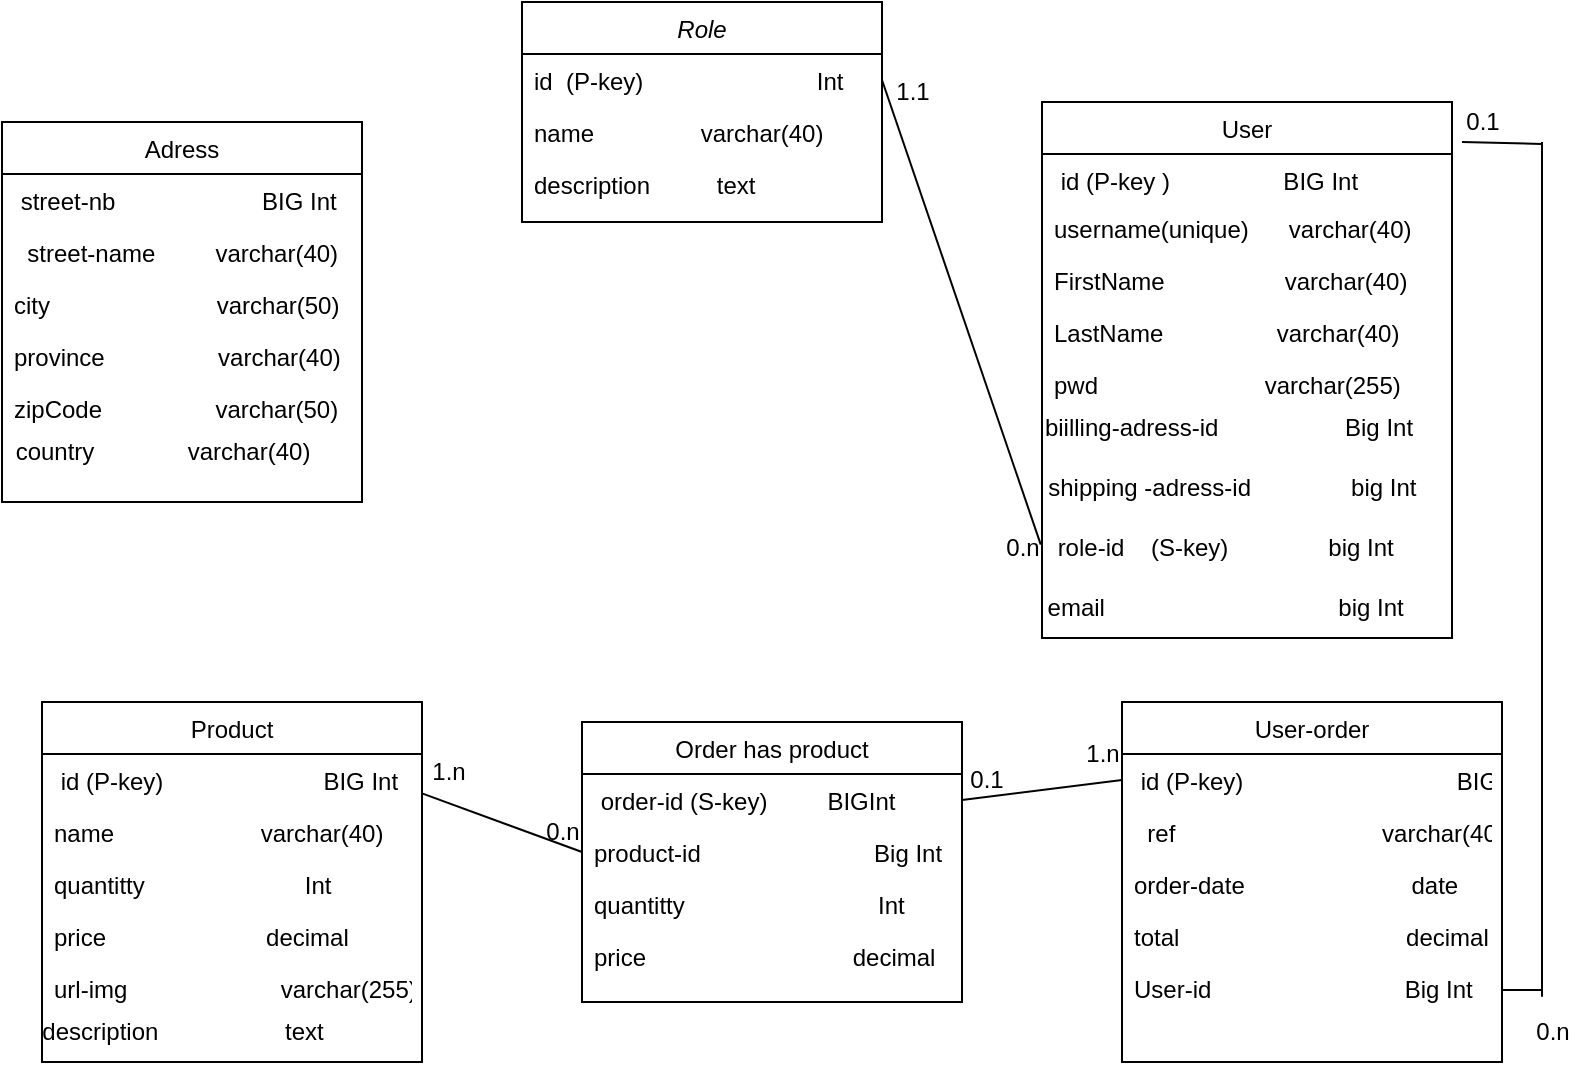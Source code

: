 <mxfile version="22.1.0" type="github">
  <diagram id="C5RBs43oDa-KdzZeNtuy" name="Page-1">
    <mxGraphModel dx="2206" dy="669" grid="1" gridSize="10" guides="1" tooltips="1" connect="1" arrows="1" fold="1" page="1" pageScale="1" pageWidth="827" pageHeight="1169" math="0" shadow="0">
      <root>
        <mxCell id="WIyWlLk6GJQsqaUBKTNV-0" />
        <mxCell id="WIyWlLk6GJQsqaUBKTNV-1" parent="WIyWlLk6GJQsqaUBKTNV-0" />
        <mxCell id="zkfFHV4jXpPFQw0GAbJ--0" value="Role" style="swimlane;fontStyle=2;align=center;verticalAlign=top;childLayout=stackLayout;horizontal=1;startSize=26;horizontalStack=0;resizeParent=1;resizeLast=0;collapsible=1;marginBottom=0;rounded=0;shadow=0;strokeWidth=1;" parent="WIyWlLk6GJQsqaUBKTNV-1" vertex="1">
          <mxGeometry x="180" y="70" width="180" height="110" as="geometry">
            <mxRectangle x="230" y="140" width="160" height="26" as="alternateBounds" />
          </mxGeometry>
        </mxCell>
        <mxCell id="zkfFHV4jXpPFQw0GAbJ--1" value="id  (P-key)                          Int" style="text;align=left;verticalAlign=top;spacingLeft=4;spacingRight=4;overflow=hidden;rotatable=0;points=[[0,0.5],[1,0.5]];portConstraint=eastwest;" parent="zkfFHV4jXpPFQw0GAbJ--0" vertex="1">
          <mxGeometry y="26" width="180" height="26" as="geometry" />
        </mxCell>
        <mxCell id="zkfFHV4jXpPFQw0GAbJ--2" value="name                varchar(40)" style="text;align=left;verticalAlign=top;spacingLeft=4;spacingRight=4;overflow=hidden;rotatable=0;points=[[0,0.5],[1,0.5]];portConstraint=eastwest;rounded=0;shadow=0;html=0;" parent="zkfFHV4jXpPFQw0GAbJ--0" vertex="1">
          <mxGeometry y="52" width="180" height="26" as="geometry" />
        </mxCell>
        <mxCell id="zkfFHV4jXpPFQw0GAbJ--3" value="description          text" style="text;align=left;verticalAlign=top;spacingLeft=4;spacingRight=4;overflow=hidden;rotatable=0;points=[[0,0.5],[1,0.5]];portConstraint=eastwest;rounded=0;shadow=0;html=0;" parent="zkfFHV4jXpPFQw0GAbJ--0" vertex="1">
          <mxGeometry y="78" width="180" height="26" as="geometry" />
        </mxCell>
        <mxCell id="zkfFHV4jXpPFQw0GAbJ--17" value="User" style="swimlane;fontStyle=0;align=center;verticalAlign=top;childLayout=stackLayout;horizontal=1;startSize=26;horizontalStack=0;resizeParent=1;resizeLast=0;collapsible=1;marginBottom=0;rounded=0;shadow=0;strokeWidth=1;" parent="WIyWlLk6GJQsqaUBKTNV-1" vertex="1">
          <mxGeometry x="440" y="120" width="205" height="268" as="geometry">
            <mxRectangle x="540" y="40" width="160" height="26" as="alternateBounds" />
          </mxGeometry>
        </mxCell>
        <mxCell id="zkfFHV4jXpPFQw0GAbJ--18" value=" id (P-key )                 BIG Int&#xa;                               " style="text;align=left;verticalAlign=top;spacingLeft=4;spacingRight=4;overflow=hidden;rotatable=0;points=[[0,0.5],[1,0.5]];portConstraint=eastwest;" parent="zkfFHV4jXpPFQw0GAbJ--17" vertex="1">
          <mxGeometry y="26" width="205" height="24" as="geometry" />
        </mxCell>
        <mxCell id="zkfFHV4jXpPFQw0GAbJ--19" value="username(unique)      varchar(40)" style="text;align=left;verticalAlign=top;spacingLeft=4;spacingRight=4;overflow=hidden;rotatable=0;points=[[0,0.5],[1,0.5]];portConstraint=eastwest;rounded=0;shadow=0;html=0;" parent="zkfFHV4jXpPFQw0GAbJ--17" vertex="1">
          <mxGeometry y="50" width="205" height="26" as="geometry" />
        </mxCell>
        <mxCell id="zkfFHV4jXpPFQw0GAbJ--20" value="FirstName                  varchar(40)" style="text;align=left;verticalAlign=top;spacingLeft=4;spacingRight=4;overflow=hidden;rotatable=0;points=[[0,0.5],[1,0.5]];portConstraint=eastwest;rounded=0;shadow=0;html=0;" parent="zkfFHV4jXpPFQw0GAbJ--17" vertex="1">
          <mxGeometry y="76" width="205" height="26" as="geometry" />
        </mxCell>
        <mxCell id="zkfFHV4jXpPFQw0GAbJ--21" value="LastName                 varchar(40)             " style="text;align=left;verticalAlign=top;spacingLeft=4;spacingRight=4;overflow=hidden;rotatable=0;points=[[0,0.5],[1,0.5]];portConstraint=eastwest;rounded=0;shadow=0;html=0;" parent="zkfFHV4jXpPFQw0GAbJ--17" vertex="1">
          <mxGeometry y="102" width="205" height="26" as="geometry" />
        </mxCell>
        <mxCell id="zkfFHV4jXpPFQw0GAbJ--22" value="pwd                         varchar(255)" style="text;align=left;verticalAlign=top;spacingLeft=4;spacingRight=4;overflow=hidden;rotatable=0;points=[[0,0.5],[1,0.5]];portConstraint=eastwest;rounded=0;shadow=0;html=0;" parent="zkfFHV4jXpPFQw0GAbJ--17" vertex="1">
          <mxGeometry y="128" width="205" height="20" as="geometry" />
        </mxCell>
        <mxCell id="OAeWzW9v6XjA286TBy4v-3" value="biilling-adress-id&amp;nbsp; &amp;nbsp; &amp;nbsp; &amp;nbsp; &amp;nbsp; &amp;nbsp; &amp;nbsp; &amp;nbsp; &amp;nbsp; &amp;nbsp;Big Int&amp;nbsp; &amp;nbsp; &amp;nbsp;&amp;nbsp;" style="text;html=1;align=center;verticalAlign=middle;resizable=0;points=[];autosize=1;strokeColor=none;fillColor=none;" vertex="1" parent="zkfFHV4jXpPFQw0GAbJ--17">
          <mxGeometry y="148" width="205" height="30" as="geometry" />
        </mxCell>
        <mxCell id="OAeWzW9v6XjA286TBy4v-2" value="shipping -adress-id&amp;nbsp; &amp;nbsp; &amp;nbsp; &amp;nbsp; &amp;nbsp; &amp;nbsp; &amp;nbsp; &amp;nbsp;big Int&amp;nbsp; &amp;nbsp; &amp;nbsp;" style="text;html=1;align=center;verticalAlign=middle;resizable=0;points=[];autosize=1;strokeColor=none;fillColor=none;" vertex="1" parent="zkfFHV4jXpPFQw0GAbJ--17">
          <mxGeometry y="178" width="205" height="30" as="geometry" />
        </mxCell>
        <mxCell id="OAeWzW9v6XjA286TBy4v-5" value="role-id&amp;nbsp; &amp;nbsp; (S-key)&amp;nbsp; &amp;nbsp; &amp;nbsp; &amp;nbsp; &amp;nbsp; &amp;nbsp; &amp;nbsp; &amp;nbsp;big Int&amp;nbsp; &amp;nbsp; &amp;nbsp; &amp;nbsp;" style="text;html=1;align=center;verticalAlign=middle;resizable=0;points=[];autosize=1;strokeColor=none;fillColor=none;" vertex="1" parent="zkfFHV4jXpPFQw0GAbJ--17">
          <mxGeometry y="208" width="205" height="30" as="geometry" />
        </mxCell>
        <mxCell id="OAeWzW9v6XjA286TBy4v-7" value="email&amp;nbsp; &amp;nbsp; &amp;nbsp; &amp;nbsp; &amp;nbsp; &amp;nbsp; &amp;nbsp; &amp;nbsp; &amp;nbsp; &amp;nbsp; &amp;nbsp; &amp;nbsp; &amp;nbsp; &amp;nbsp; &amp;nbsp; &amp;nbsp; &amp;nbsp; &amp;nbsp;big Int&amp;nbsp; &amp;nbsp; &amp;nbsp; &amp;nbsp;" style="text;html=1;align=center;verticalAlign=middle;resizable=0;points=[];autosize=1;strokeColor=none;fillColor=none;" vertex="1" parent="zkfFHV4jXpPFQw0GAbJ--17">
          <mxGeometry y="238" width="205" height="30" as="geometry" />
        </mxCell>
        <mxCell id="OAeWzW9v6XjA286TBy4v-10" value="User-order" style="swimlane;fontStyle=0;align=center;verticalAlign=top;childLayout=stackLayout;horizontal=1;startSize=26;horizontalStack=0;resizeParent=1;resizeLast=0;collapsible=1;marginBottom=0;rounded=0;shadow=0;strokeWidth=1;direction=east;" vertex="1" parent="WIyWlLk6GJQsqaUBKTNV-1">
          <mxGeometry x="480" y="420" width="190" height="180" as="geometry">
            <mxRectangle x="550" y="360" width="160" height="26" as="alternateBounds" />
          </mxGeometry>
        </mxCell>
        <mxCell id="OAeWzW9v6XjA286TBy4v-11" value=" id (P-key)                                BIG Int" style="text;align=left;verticalAlign=top;spacingLeft=4;spacingRight=4;overflow=hidden;rotatable=0;points=[[0,0.5],[1,0.5]];portConstraint=eastwest;" vertex="1" parent="OAeWzW9v6XjA286TBy4v-10">
          <mxGeometry y="26" width="190" height="26" as="geometry" />
        </mxCell>
        <mxCell id="OAeWzW9v6XjA286TBy4v-12" value="  ref                               varchar(40)" style="text;align=left;verticalAlign=top;spacingLeft=4;spacingRight=4;overflow=hidden;rotatable=0;points=[[0,0.5],[1,0.5]];portConstraint=eastwest;rounded=0;shadow=0;html=0;" vertex="1" parent="OAeWzW9v6XjA286TBy4v-10">
          <mxGeometry y="52" width="190" height="26" as="geometry" />
        </mxCell>
        <mxCell id="OAeWzW9v6XjA286TBy4v-13" value="order-date                         date" style="text;align=left;verticalAlign=top;spacingLeft=4;spacingRight=4;overflow=hidden;rotatable=0;points=[[0,0.5],[1,0.5]];portConstraint=eastwest;rounded=0;shadow=0;html=0;" vertex="1" parent="OAeWzW9v6XjA286TBy4v-10">
          <mxGeometry y="78" width="190" height="26" as="geometry" />
        </mxCell>
        <mxCell id="OAeWzW9v6XjA286TBy4v-14" value="total                                  decimal             " style="text;align=left;verticalAlign=top;spacingLeft=4;spacingRight=4;overflow=hidden;rotatable=0;points=[[0,0.5],[1,0.5]];portConstraint=eastwest;rounded=0;shadow=0;html=0;" vertex="1" parent="OAeWzW9v6XjA286TBy4v-10">
          <mxGeometry y="104" width="190" height="26" as="geometry" />
        </mxCell>
        <mxCell id="OAeWzW9v6XjA286TBy4v-15" value="User-id                             Big Int" style="text;align=left;verticalAlign=top;spacingLeft=4;spacingRight=4;overflow=hidden;rotatable=0;points=[[0,0.5],[1,0.5]];portConstraint=eastwest;rounded=0;shadow=0;html=0;" vertex="1" parent="OAeWzW9v6XjA286TBy4v-10">
          <mxGeometry y="130" width="190" height="20" as="geometry" />
        </mxCell>
        <mxCell id="OAeWzW9v6XjA286TBy4v-22" value="Order has product" style="swimlane;fontStyle=0;align=center;verticalAlign=top;childLayout=stackLayout;horizontal=1;startSize=26;horizontalStack=0;resizeParent=1;resizeLast=0;collapsible=1;marginBottom=0;rounded=0;shadow=0;strokeWidth=1;direction=east;" vertex="1" parent="WIyWlLk6GJQsqaUBKTNV-1">
          <mxGeometry x="210" y="430" width="190" height="140" as="geometry">
            <mxRectangle x="550" y="360" width="160" height="26" as="alternateBounds" />
          </mxGeometry>
        </mxCell>
        <mxCell id="OAeWzW9v6XjA286TBy4v-23" value=" order-id (S-key)         BIGInt&#xa;                        " style="text;align=left;verticalAlign=top;spacingLeft=4;spacingRight=4;overflow=hidden;rotatable=0;points=[[0,0.5],[1,0.5]];portConstraint=eastwest;" vertex="1" parent="OAeWzW9v6XjA286TBy4v-22">
          <mxGeometry y="26" width="190" height="26" as="geometry" />
        </mxCell>
        <mxCell id="OAeWzW9v6XjA286TBy4v-24" value="product-id                          Big Int" style="text;align=left;verticalAlign=top;spacingLeft=4;spacingRight=4;overflow=hidden;rotatable=0;points=[[0,0.5],[1,0.5]];portConstraint=eastwest;rounded=0;shadow=0;html=0;" vertex="1" parent="OAeWzW9v6XjA286TBy4v-22">
          <mxGeometry y="52" width="190" height="26" as="geometry" />
        </mxCell>
        <mxCell id="OAeWzW9v6XjA286TBy4v-25" value="quantitty                             Int" style="text;align=left;verticalAlign=top;spacingLeft=4;spacingRight=4;overflow=hidden;rotatable=0;points=[[0,0.5],[1,0.5]];portConstraint=eastwest;rounded=0;shadow=0;html=0;" vertex="1" parent="OAeWzW9v6XjA286TBy4v-22">
          <mxGeometry y="78" width="190" height="26" as="geometry" />
        </mxCell>
        <mxCell id="OAeWzW9v6XjA286TBy4v-26" value="price                               decimal             " style="text;align=left;verticalAlign=top;spacingLeft=4;spacingRight=4;overflow=hidden;rotatable=0;points=[[0,0.5],[1,0.5]];portConstraint=eastwest;rounded=0;shadow=0;html=0;" vertex="1" parent="OAeWzW9v6XjA286TBy4v-22">
          <mxGeometry y="104" width="190" height="26" as="geometry" />
        </mxCell>
        <mxCell id="OAeWzW9v6XjA286TBy4v-28" value="Product" style="swimlane;fontStyle=0;align=center;verticalAlign=top;childLayout=stackLayout;horizontal=1;startSize=26;horizontalStack=0;resizeParent=1;resizeLast=0;collapsible=1;marginBottom=0;rounded=0;shadow=0;strokeWidth=1;direction=east;" vertex="1" parent="WIyWlLk6GJQsqaUBKTNV-1">
          <mxGeometry x="-60" y="420" width="190" height="180" as="geometry">
            <mxRectangle x="550" y="360" width="160" height="26" as="alternateBounds" />
          </mxGeometry>
        </mxCell>
        <mxCell id="OAeWzW9v6XjA286TBy4v-29" value=" id (P-key)                        BIG Int&#xa;" style="text;align=left;verticalAlign=top;spacingLeft=4;spacingRight=4;overflow=hidden;rotatable=0;points=[[0,0.5],[1,0.5]];portConstraint=eastwest;" vertex="1" parent="OAeWzW9v6XjA286TBy4v-28">
          <mxGeometry y="26" width="190" height="26" as="geometry" />
        </mxCell>
        <mxCell id="OAeWzW9v6XjA286TBy4v-30" value="name                      varchar(40)" style="text;align=left;verticalAlign=top;spacingLeft=4;spacingRight=4;overflow=hidden;rotatable=0;points=[[0,0.5],[1,0.5]];portConstraint=eastwest;rounded=0;shadow=0;html=0;" vertex="1" parent="OAeWzW9v6XjA286TBy4v-28">
          <mxGeometry y="52" width="190" height="26" as="geometry" />
        </mxCell>
        <mxCell id="OAeWzW9v6XjA286TBy4v-31" value="quantitty                        Int" style="text;align=left;verticalAlign=top;spacingLeft=4;spacingRight=4;overflow=hidden;rotatable=0;points=[[0,0.5],[1,0.5]];portConstraint=eastwest;rounded=0;shadow=0;html=0;" vertex="1" parent="OAeWzW9v6XjA286TBy4v-28">
          <mxGeometry y="78" width="190" height="26" as="geometry" />
        </mxCell>
        <mxCell id="OAeWzW9v6XjA286TBy4v-32" value="price                        decimal             " style="text;align=left;verticalAlign=top;spacingLeft=4;spacingRight=4;overflow=hidden;rotatable=0;points=[[0,0.5],[1,0.5]];portConstraint=eastwest;rounded=0;shadow=0;html=0;" vertex="1" parent="OAeWzW9v6XjA286TBy4v-28">
          <mxGeometry y="104" width="190" height="26" as="geometry" />
        </mxCell>
        <mxCell id="OAeWzW9v6XjA286TBy4v-33" value="url-img                       varchar(255)" style="text;align=left;verticalAlign=top;spacingLeft=4;spacingRight=4;overflow=hidden;rotatable=0;points=[[0,0.5],[1,0.5]];portConstraint=eastwest;rounded=0;shadow=0;html=0;" vertex="1" parent="OAeWzW9v6XjA286TBy4v-28">
          <mxGeometry y="130" width="190" height="20" as="geometry" />
        </mxCell>
        <mxCell id="OAeWzW9v6XjA286TBy4v-35" value="description&amp;nbsp; &amp;nbsp; &amp;nbsp; &amp;nbsp; &amp;nbsp; &amp;nbsp; &amp;nbsp; &amp;nbsp; &amp;nbsp; &amp;nbsp;text&amp;nbsp; &amp;nbsp; &amp;nbsp; &amp;nbsp; &amp;nbsp; &amp;nbsp; &amp;nbsp; &amp;nbsp;" style="text;html=1;align=center;verticalAlign=middle;resizable=0;points=[];autosize=1;strokeColor=none;fillColor=none;" vertex="1" parent="OAeWzW9v6XjA286TBy4v-28">
          <mxGeometry y="150" width="190" height="30" as="geometry" />
        </mxCell>
        <mxCell id="OAeWzW9v6XjA286TBy4v-36" value="Adress" style="swimlane;fontStyle=0;align=center;verticalAlign=top;childLayout=stackLayout;horizontal=1;startSize=26;horizontalStack=0;resizeParent=1;resizeLast=0;collapsible=1;marginBottom=0;rounded=0;shadow=0;strokeWidth=1;" vertex="1" parent="WIyWlLk6GJQsqaUBKTNV-1">
          <mxGeometry x="-80" y="130" width="180" height="190" as="geometry">
            <mxRectangle x="80" y="240" width="160" height="26" as="alternateBounds" />
          </mxGeometry>
        </mxCell>
        <mxCell id="OAeWzW9v6XjA286TBy4v-37" value=" street-nb                      BIG Int" style="text;align=left;verticalAlign=top;spacingLeft=4;spacingRight=4;overflow=hidden;rotatable=0;points=[[0,0.5],[1,0.5]];portConstraint=eastwest;" vertex="1" parent="OAeWzW9v6XjA286TBy4v-36">
          <mxGeometry y="26" width="180" height="26" as="geometry" />
        </mxCell>
        <mxCell id="OAeWzW9v6XjA286TBy4v-38" value="  street-name         varchar(40)" style="text;align=left;verticalAlign=top;spacingLeft=4;spacingRight=4;overflow=hidden;rotatable=0;points=[[0,0.5],[1,0.5]];portConstraint=eastwest;rounded=0;shadow=0;html=0;" vertex="1" parent="OAeWzW9v6XjA286TBy4v-36">
          <mxGeometry y="52" width="180" height="26" as="geometry" />
        </mxCell>
        <mxCell id="OAeWzW9v6XjA286TBy4v-39" value="city                         varchar(50)" style="text;align=left;verticalAlign=top;spacingLeft=4;spacingRight=4;overflow=hidden;rotatable=0;points=[[0,0.5],[1,0.5]];portConstraint=eastwest;rounded=0;shadow=0;html=0;" vertex="1" parent="OAeWzW9v6XjA286TBy4v-36">
          <mxGeometry y="78" width="180" height="26" as="geometry" />
        </mxCell>
        <mxCell id="OAeWzW9v6XjA286TBy4v-40" value="province                 varchar(40)             " style="text;align=left;verticalAlign=top;spacingLeft=4;spacingRight=4;overflow=hidden;rotatable=0;points=[[0,0.5],[1,0.5]];portConstraint=eastwest;rounded=0;shadow=0;html=0;" vertex="1" parent="OAeWzW9v6XjA286TBy4v-36">
          <mxGeometry y="104" width="180" height="26" as="geometry" />
        </mxCell>
        <mxCell id="OAeWzW9v6XjA286TBy4v-41" value="zipCode                 varchar(50)" style="text;align=left;verticalAlign=top;spacingLeft=4;spacingRight=4;overflow=hidden;rotatable=0;points=[[0,0.5],[1,0.5]];portConstraint=eastwest;rounded=0;shadow=0;html=0;" vertex="1" parent="OAeWzW9v6XjA286TBy4v-36">
          <mxGeometry y="130" width="180" height="20" as="geometry" />
        </mxCell>
        <mxCell id="OAeWzW9v6XjA286TBy4v-42" value="country&amp;nbsp; &amp;nbsp; &amp;nbsp; &amp;nbsp; &amp;nbsp; &amp;nbsp; &amp;nbsp; varchar(40)&amp;nbsp; &amp;nbsp; &amp;nbsp;&amp;nbsp;" style="text;html=1;align=center;verticalAlign=middle;resizable=0;points=[];autosize=1;strokeColor=none;fillColor=none;" vertex="1" parent="OAeWzW9v6XjA286TBy4v-36">
          <mxGeometry y="150" width="180" height="30" as="geometry" />
        </mxCell>
        <mxCell id="OAeWzW9v6XjA286TBy4v-46" value="" style="endArrow=none;html=1;rounded=0;entryX=-0.003;entryY=0.444;entryDx=0;entryDy=0;entryPerimeter=0;exitX=1;exitY=0.5;exitDx=0;exitDy=0;" edge="1" parent="WIyWlLk6GJQsqaUBKTNV-1" source="zkfFHV4jXpPFQw0GAbJ--1" target="OAeWzW9v6XjA286TBy4v-5">
          <mxGeometry width="50" height="50" relative="1" as="geometry">
            <mxPoint x="410" y="150" as="sourcePoint" />
            <mxPoint x="530" y="250" as="targetPoint" />
          </mxGeometry>
        </mxCell>
        <mxCell id="OAeWzW9v6XjA286TBy4v-48" value="" style="endArrow=none;html=1;rounded=0;exitX=1.033;exitY=0.867;exitDx=0;exitDy=0;exitPerimeter=0;" edge="1" parent="WIyWlLk6GJQsqaUBKTNV-1">
          <mxGeometry width="50" height="50" relative="1" as="geometry">
            <mxPoint x="690" y="567.34" as="sourcePoint" />
            <mxPoint x="690" y="140" as="targetPoint" />
          </mxGeometry>
        </mxCell>
        <mxCell id="OAeWzW9v6XjA286TBy4v-49" value="" style="endArrow=none;html=1;rounded=0;" edge="1" parent="WIyWlLk6GJQsqaUBKTNV-1">
          <mxGeometry width="50" height="50" relative="1" as="geometry">
            <mxPoint x="650" y="140" as="sourcePoint" />
            <mxPoint x="690" y="141" as="targetPoint" />
          </mxGeometry>
        </mxCell>
        <mxCell id="OAeWzW9v6XjA286TBy4v-50" value="" style="endArrow=none;html=1;rounded=0;entryX=1;entryY=-0.242;entryDx=0;entryDy=0;entryPerimeter=0;exitX=0;exitY=0.5;exitDx=0;exitDy=0;" edge="1" parent="WIyWlLk6GJQsqaUBKTNV-1" source="OAeWzW9v6XjA286TBy4v-24" target="OAeWzW9v6XjA286TBy4v-30">
          <mxGeometry width="50" height="50" relative="1" as="geometry">
            <mxPoint x="190" y="520" as="sourcePoint" />
            <mxPoint x="130" y="540" as="targetPoint" />
          </mxGeometry>
        </mxCell>
        <mxCell id="OAeWzW9v6XjA286TBy4v-53" value="" style="endArrow=none;html=1;rounded=0;" edge="1" parent="WIyWlLk6GJQsqaUBKTNV-1">
          <mxGeometry width="50" height="50" relative="1" as="geometry">
            <mxPoint x="670" y="564" as="sourcePoint" />
            <mxPoint x="690" y="564" as="targetPoint" />
          </mxGeometry>
        </mxCell>
        <mxCell id="OAeWzW9v6XjA286TBy4v-54" value="" style="endArrow=none;html=1;rounded=0;exitX=1;exitY=0.5;exitDx=0;exitDy=0;entryX=0;entryY=0.5;entryDx=0;entryDy=0;" edge="1" parent="WIyWlLk6GJQsqaUBKTNV-1" source="OAeWzW9v6XjA286TBy4v-23" target="OAeWzW9v6XjA286TBy4v-11">
          <mxGeometry width="50" height="50" relative="1" as="geometry">
            <mxPoint x="410" y="370" as="sourcePoint" />
            <mxPoint x="460" y="320" as="targetPoint" />
          </mxGeometry>
        </mxCell>
        <mxCell id="OAeWzW9v6XjA286TBy4v-56" value="1.1" style="text;html=1;align=center;verticalAlign=middle;resizable=0;points=[];autosize=1;strokeColor=none;fillColor=none;" vertex="1" parent="WIyWlLk6GJQsqaUBKTNV-1">
          <mxGeometry x="355" y="100" width="40" height="30" as="geometry" />
        </mxCell>
        <mxCell id="OAeWzW9v6XjA286TBy4v-57" value="0.n" style="text;html=1;align=center;verticalAlign=middle;resizable=0;points=[];autosize=1;strokeColor=none;fillColor=none;" vertex="1" parent="WIyWlLk6GJQsqaUBKTNV-1">
          <mxGeometry x="410" y="328" width="40" height="30" as="geometry" />
        </mxCell>
        <mxCell id="OAeWzW9v6XjA286TBy4v-59" value="0.n" style="text;html=1;align=center;verticalAlign=middle;resizable=0;points=[];autosize=1;strokeColor=none;fillColor=none;" vertex="1" parent="WIyWlLk6GJQsqaUBKTNV-1">
          <mxGeometry x="675" y="570" width="40" height="30" as="geometry" />
        </mxCell>
        <mxCell id="OAeWzW9v6XjA286TBy4v-60" value="0.1" style="text;html=1;align=center;verticalAlign=middle;resizable=0;points=[];autosize=1;strokeColor=none;fillColor=none;" vertex="1" parent="WIyWlLk6GJQsqaUBKTNV-1">
          <mxGeometry x="640" y="115" width="40" height="30" as="geometry" />
        </mxCell>
        <mxCell id="OAeWzW9v6XjA286TBy4v-61" value="1.n" style="text;html=1;align=center;verticalAlign=middle;resizable=0;points=[];autosize=1;strokeColor=none;fillColor=none;" vertex="1" parent="WIyWlLk6GJQsqaUBKTNV-1">
          <mxGeometry x="450" y="431" width="40" height="30" as="geometry" />
        </mxCell>
        <mxCell id="OAeWzW9v6XjA286TBy4v-62" value="0.1" style="text;html=1;align=center;verticalAlign=middle;resizable=0;points=[];autosize=1;strokeColor=none;fillColor=none;" vertex="1" parent="WIyWlLk6GJQsqaUBKTNV-1">
          <mxGeometry x="392" y="444" width="40" height="30" as="geometry" />
        </mxCell>
        <mxCell id="OAeWzW9v6XjA286TBy4v-64" value="0.n" style="text;html=1;align=center;verticalAlign=middle;resizable=0;points=[];autosize=1;strokeColor=none;fillColor=none;" vertex="1" parent="WIyWlLk6GJQsqaUBKTNV-1">
          <mxGeometry x="180" y="470" width="40" height="30" as="geometry" />
        </mxCell>
        <mxCell id="OAeWzW9v6XjA286TBy4v-65" value="1.n" style="text;html=1;align=center;verticalAlign=middle;resizable=0;points=[];autosize=1;strokeColor=none;fillColor=none;" vertex="1" parent="WIyWlLk6GJQsqaUBKTNV-1">
          <mxGeometry x="123" y="440" width="40" height="30" as="geometry" />
        </mxCell>
      </root>
    </mxGraphModel>
  </diagram>
</mxfile>
